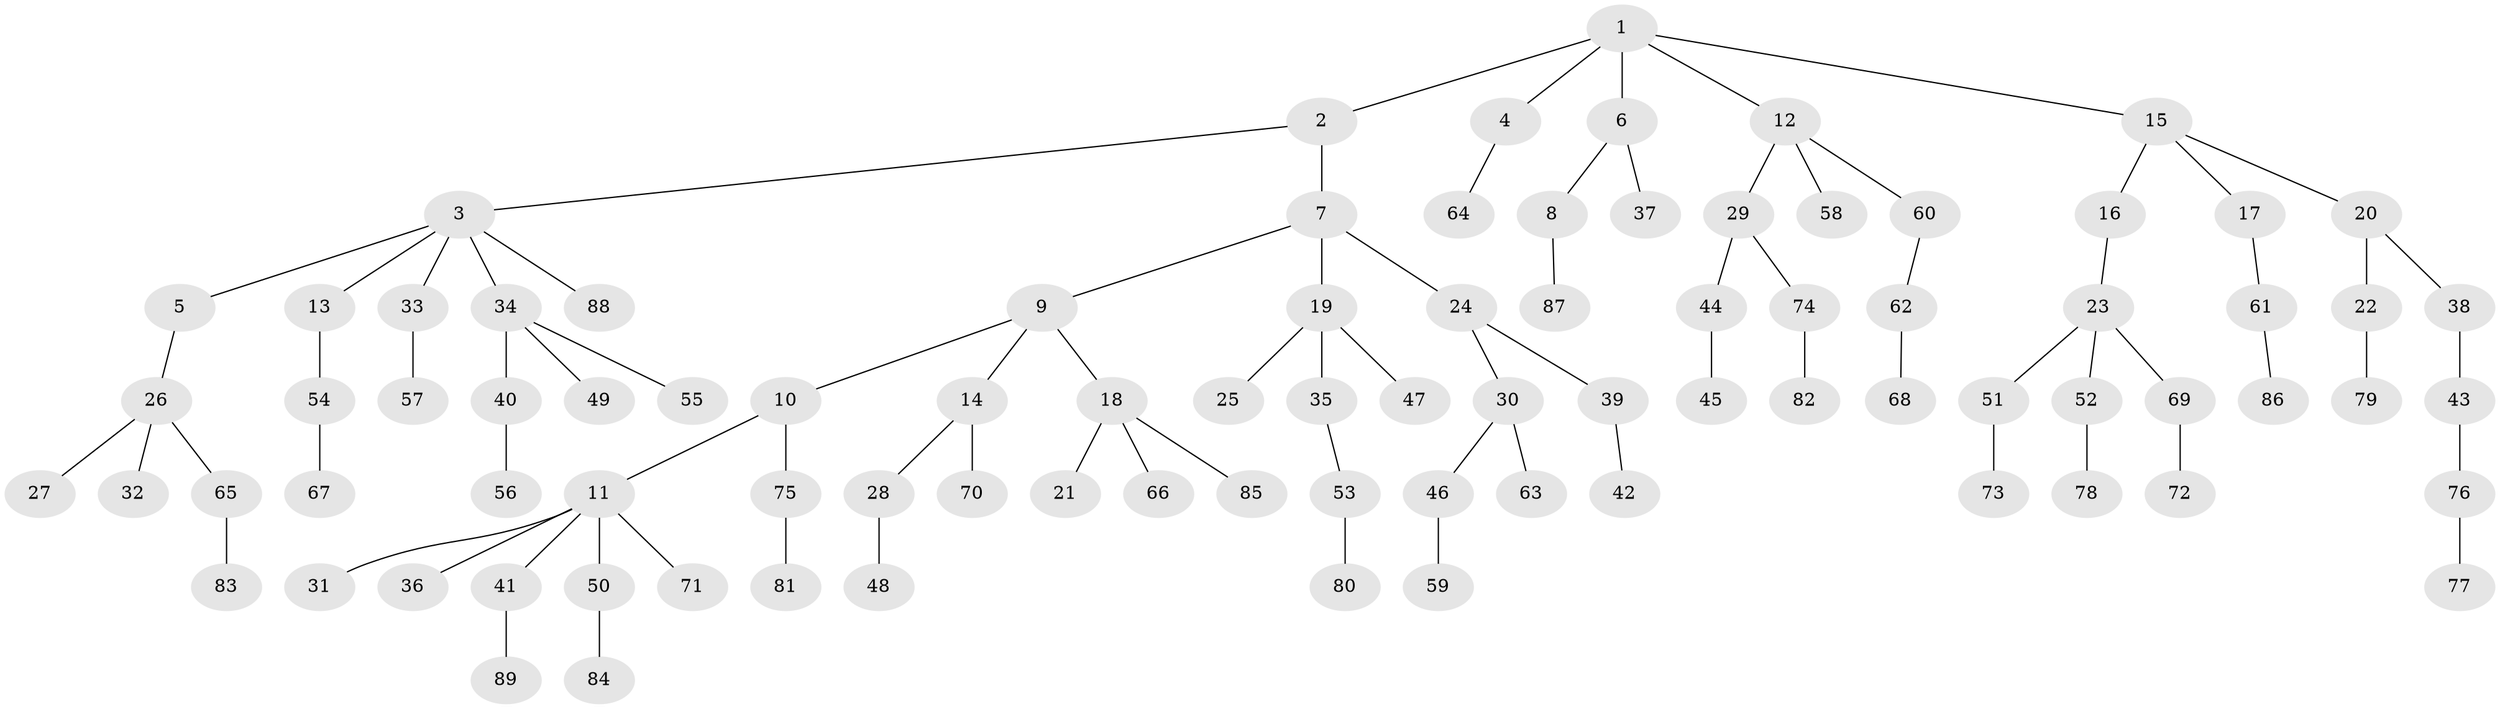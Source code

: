 // coarse degree distribution, {7: 0.022222222222222223, 4: 0.08888888888888889, 1: 0.5333333333333333, 2: 0.2, 5: 0.022222222222222223, 3: 0.13333333333333333}
// Generated by graph-tools (version 1.1) at 2025/51/03/04/25 22:51:38]
// undirected, 89 vertices, 88 edges
graph export_dot {
  node [color=gray90,style=filled];
  1;
  2;
  3;
  4;
  5;
  6;
  7;
  8;
  9;
  10;
  11;
  12;
  13;
  14;
  15;
  16;
  17;
  18;
  19;
  20;
  21;
  22;
  23;
  24;
  25;
  26;
  27;
  28;
  29;
  30;
  31;
  32;
  33;
  34;
  35;
  36;
  37;
  38;
  39;
  40;
  41;
  42;
  43;
  44;
  45;
  46;
  47;
  48;
  49;
  50;
  51;
  52;
  53;
  54;
  55;
  56;
  57;
  58;
  59;
  60;
  61;
  62;
  63;
  64;
  65;
  66;
  67;
  68;
  69;
  70;
  71;
  72;
  73;
  74;
  75;
  76;
  77;
  78;
  79;
  80;
  81;
  82;
  83;
  84;
  85;
  86;
  87;
  88;
  89;
  1 -- 2;
  1 -- 4;
  1 -- 6;
  1 -- 12;
  1 -- 15;
  2 -- 3;
  2 -- 7;
  3 -- 5;
  3 -- 13;
  3 -- 33;
  3 -- 34;
  3 -- 88;
  4 -- 64;
  5 -- 26;
  6 -- 8;
  6 -- 37;
  7 -- 9;
  7 -- 19;
  7 -- 24;
  8 -- 87;
  9 -- 10;
  9 -- 14;
  9 -- 18;
  10 -- 11;
  10 -- 75;
  11 -- 31;
  11 -- 36;
  11 -- 41;
  11 -- 50;
  11 -- 71;
  12 -- 29;
  12 -- 58;
  12 -- 60;
  13 -- 54;
  14 -- 28;
  14 -- 70;
  15 -- 16;
  15 -- 17;
  15 -- 20;
  16 -- 23;
  17 -- 61;
  18 -- 21;
  18 -- 66;
  18 -- 85;
  19 -- 25;
  19 -- 35;
  19 -- 47;
  20 -- 22;
  20 -- 38;
  22 -- 79;
  23 -- 51;
  23 -- 52;
  23 -- 69;
  24 -- 30;
  24 -- 39;
  26 -- 27;
  26 -- 32;
  26 -- 65;
  28 -- 48;
  29 -- 44;
  29 -- 74;
  30 -- 46;
  30 -- 63;
  33 -- 57;
  34 -- 40;
  34 -- 49;
  34 -- 55;
  35 -- 53;
  38 -- 43;
  39 -- 42;
  40 -- 56;
  41 -- 89;
  43 -- 76;
  44 -- 45;
  46 -- 59;
  50 -- 84;
  51 -- 73;
  52 -- 78;
  53 -- 80;
  54 -- 67;
  60 -- 62;
  61 -- 86;
  62 -- 68;
  65 -- 83;
  69 -- 72;
  74 -- 82;
  75 -- 81;
  76 -- 77;
}
